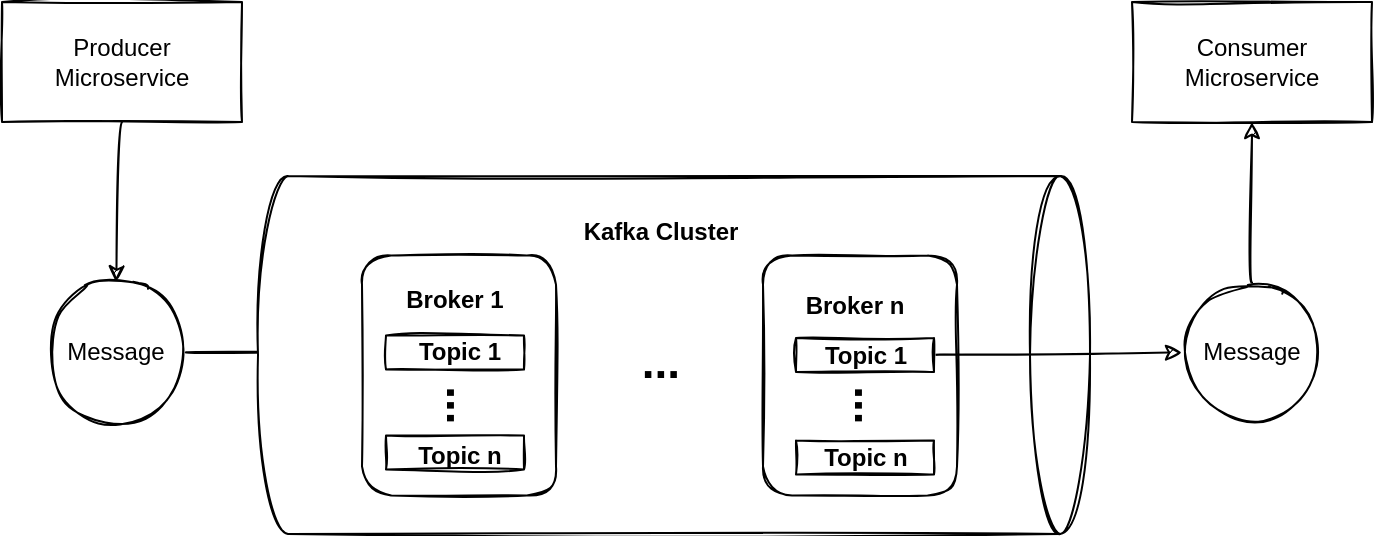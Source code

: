 <mxfile>
    <diagram id="wfMYPycIQKSs0gvgFBlm" name="Page-1">
        <mxGraphModel dx="1569" dy="663" grid="0" gridSize="10" guides="1" tooltips="1" connect="1" arrows="1" fold="1" page="0" pageScale="1" pageWidth="850" pageHeight="1100" background="#ffffff" math="0" shadow="0">
            <root>
                <mxCell id="0"/>
                <mxCell id="1" parent="0"/>
                <mxCell id="10" style="edgeStyle=none;curved=1;rounded=1;sketch=1;html=1;exitX=0.5;exitY=1;exitDx=0;exitDy=0;entryX=0.5;entryY=0;entryDx=0;entryDy=0;fontColor=#000000;strokeColor=#000000;" edge="1" parent="1" source="2" target="3">
                    <mxGeometry relative="1" as="geometry"/>
                </mxCell>
                <mxCell id="2" value="Producer Microservice" style="rounded=0;whiteSpace=wrap;html=1;sketch=1;fillColor=#FFFFFF;strokeColor=#000000;fontColor=#000000;" vertex="1" parent="1">
                    <mxGeometry x="-136" y="197" width="120" height="60" as="geometry"/>
                </mxCell>
                <mxCell id="29" style="edgeStyle=none;curved=1;rounded=1;sketch=1;html=1;exitX=1;exitY=0.5;exitDx=0;exitDy=0;entryX=0;entryY=0.5;entryDx=0;entryDy=0;fontSize=12;fontColor=#000000;strokeColor=#000000;" edge="1" parent="1" source="3" target="18">
                    <mxGeometry relative="1" as="geometry"/>
                </mxCell>
                <mxCell id="3" value="Message" style="ellipse;whiteSpace=wrap;html=1;aspect=fixed;rounded=1;sketch=1;fontColor=#000000;strokeColor=#000000;fillColor=#FFFFFF;" vertex="1" parent="1">
                    <mxGeometry x="-114" y="337.25" width="70" height="70" as="geometry"/>
                </mxCell>
                <mxCell id="6" value="Consumer Microservice" style="rounded=0;whiteSpace=wrap;html=1;sketch=1;fillColor=#FFFFFF;strokeColor=#000000;fontColor=#000000;" vertex="1" parent="1">
                    <mxGeometry x="429" y="197" width="120" height="60" as="geometry"/>
                </mxCell>
                <mxCell id="30" style="edgeStyle=none;curved=1;rounded=1;sketch=1;html=1;exitX=0.5;exitY=0;exitDx=0;exitDy=0;entryX=0.5;entryY=1;entryDx=0;entryDy=0;fontSize=12;fontColor=#000000;strokeColor=#000000;" edge="1" parent="1" source="7" target="6">
                    <mxGeometry relative="1" as="geometry"/>
                </mxCell>
                <mxCell id="7" value="Message" style="ellipse;whiteSpace=wrap;html=1;aspect=fixed;rounded=1;sketch=1;fontColor=#000000;strokeColor=#000000;fillColor=#FFFFFF;" vertex="1" parent="1">
                    <mxGeometry x="454" y="337.25" width="70" height="70" as="geometry"/>
                </mxCell>
                <mxCell id="11" value="" style="shape=cylinder3;whiteSpace=wrap;html=1;boundedLbl=1;backgroundOutline=1;size=15;rounded=1;sketch=1;fontColor=#000000;strokeColor=#000000;fillColor=#FFFFFF;direction=south;" vertex="1" parent="1">
                    <mxGeometry x="-8" y="284" width="416" height="179" as="geometry"/>
                </mxCell>
                <mxCell id="12" value="&lt;b&gt;Kafka Cluster&lt;/b&gt;" style="text;html=1;strokeColor=none;fillColor=none;align=center;verticalAlign=middle;whiteSpace=wrap;rounded=0;sketch=1;fontColor=#000000;" vertex="1" parent="1">
                    <mxGeometry x="141.5" y="296.75" width="103" height="30" as="geometry"/>
                </mxCell>
                <mxCell id="13" value="" style="rounded=1;whiteSpace=wrap;html=1;sketch=1;fontColor=#000000;strokeColor=#000000;fillColor=#FFFFFF;direction=south;" vertex="1" parent="1">
                    <mxGeometry x="44" y="323.75" width="97" height="120" as="geometry"/>
                </mxCell>
                <mxCell id="14" value="&lt;b&gt;Broker 1&lt;/b&gt;" style="text;html=1;strokeColor=none;fillColor=none;align=center;verticalAlign=middle;whiteSpace=wrap;rounded=0;sketch=1;fontColor=#000000;" vertex="1" parent="1">
                    <mxGeometry x="38.5" y="330.75" width="103" height="30" as="geometry"/>
                </mxCell>
                <mxCell id="15" value="" style="rounded=1;whiteSpace=wrap;html=1;sketch=1;fontColor=#000000;strokeColor=#000000;fillColor=#FFFFFF;direction=south;" vertex="1" parent="1">
                    <mxGeometry x="244.5" y="323.75" width="97" height="120" as="geometry"/>
                </mxCell>
                <mxCell id="16" value="&lt;b&gt;Broker n&lt;/b&gt;" style="text;html=1;strokeColor=none;fillColor=none;align=center;verticalAlign=middle;whiteSpace=wrap;rounded=0;sketch=1;fontColor=#000000;" vertex="1" parent="1">
                    <mxGeometry x="238.5" y="333.75" width="103" height="30" as="geometry"/>
                </mxCell>
                <mxCell id="17" value="&lt;b&gt;&lt;font style=&quot;font-size: 23px&quot;&gt;...&lt;/font&gt;&lt;/b&gt;" style="text;html=1;strokeColor=none;fillColor=none;align=center;verticalAlign=middle;whiteSpace=wrap;rounded=0;sketch=1;fontColor=#000000;" vertex="1" parent="1">
                    <mxGeometry x="141.5" y="362.25" width="103" height="30" as="geometry"/>
                </mxCell>
                <mxCell id="18" value="" style="rounded=0;whiteSpace=wrap;html=1;sketch=1;fontSize=23;fontColor=#000000;strokeColor=#000000;fillColor=#FFFFFF;align=center;" vertex="1" parent="1">
                    <mxGeometry x="56" y="363.75" width="69" height="17" as="geometry"/>
                </mxCell>
                <mxCell id="20" value="&lt;b&gt;Topic 1&lt;/b&gt;" style="text;html=1;strokeColor=none;fillColor=none;align=center;verticalAlign=middle;whiteSpace=wrap;rounded=0;sketch=1;fontColor=#000000;" vertex="1" parent="1">
                    <mxGeometry x="69.5" y="365" width="46" height="14.5" as="geometry"/>
                </mxCell>
                <mxCell id="21" value="&lt;b&gt;&lt;font style=&quot;font-size: 23px&quot;&gt;...&lt;/font&gt;&lt;/b&gt;" style="text;html=1;strokeColor=none;fillColor=none;align=center;verticalAlign=middle;whiteSpace=wrap;rounded=0;sketch=1;fontColor=#000000;rotation=90;" vertex="1" parent="1">
                    <mxGeometry x="43" y="383.75" width="103" height="30" as="geometry"/>
                </mxCell>
                <mxCell id="22" value="" style="rounded=0;whiteSpace=wrap;html=1;sketch=1;fontSize=23;fontColor=#000000;strokeColor=#000000;fillColor=#FFFFFF;align=center;" vertex="1" parent="1">
                    <mxGeometry x="56" y="413.75" width="69" height="17" as="geometry"/>
                </mxCell>
                <mxCell id="23" value="&lt;b&gt;Topic n&lt;/b&gt;" style="text;html=1;strokeColor=none;fillColor=none;align=center;verticalAlign=middle;whiteSpace=wrap;rounded=0;sketch=1;fontColor=#000000;" vertex="1" parent="1">
                    <mxGeometry x="69.5" y="416.25" width="46" height="14.5" as="geometry"/>
                </mxCell>
                <mxCell id="31" style="edgeStyle=none;curved=1;rounded=1;sketch=1;html=1;exitX=1;exitY=0.5;exitDx=0;exitDy=0;entryX=0;entryY=0.5;entryDx=0;entryDy=0;fontSize=12;fontColor=#000000;strokeColor=#000000;" edge="1" parent="1" source="24" target="7">
                    <mxGeometry relative="1" as="geometry"/>
                </mxCell>
                <mxCell id="24" value="" style="rounded=0;whiteSpace=wrap;html=1;sketch=1;fontSize=23;fontColor=#000000;strokeColor=#000000;fillColor=#FFFFFF;align=center;" vertex="1" parent="1">
                    <mxGeometry x="261" y="365" width="69" height="17" as="geometry"/>
                </mxCell>
                <mxCell id="25" value="" style="rounded=0;whiteSpace=wrap;html=1;sketch=1;fontSize=23;fontColor=#000000;strokeColor=#000000;fillColor=#FFFFFF;align=center;" vertex="1" parent="1">
                    <mxGeometry x="261" y="416.25" width="69" height="17" as="geometry"/>
                </mxCell>
                <mxCell id="26" value="&lt;b&gt;&lt;font style=&quot;font-size: 23px&quot;&gt;...&lt;/font&gt;&lt;/b&gt;" style="text;html=1;strokeColor=none;fillColor=none;align=center;verticalAlign=middle;whiteSpace=wrap;rounded=0;sketch=1;fontColor=#000000;rotation=90;" vertex="1" parent="1">
                    <mxGeometry x="247" y="383.75" width="103" height="30" as="geometry"/>
                </mxCell>
                <mxCell id="27" value="&lt;b&gt;Topic 1&lt;/b&gt;" style="text;html=1;strokeColor=none;fillColor=none;align=center;verticalAlign=middle;whiteSpace=wrap;rounded=0;sketch=1;fontColor=#000000;" vertex="1" parent="1">
                    <mxGeometry x="272.5" y="366.25" width="46" height="14.5" as="geometry"/>
                </mxCell>
                <mxCell id="28" value="&lt;b&gt;Topic n&lt;/b&gt;" style="text;html=1;strokeColor=none;fillColor=none;align=center;verticalAlign=middle;whiteSpace=wrap;rounded=0;sketch=1;fontColor=#000000;" vertex="1" parent="1">
                    <mxGeometry x="272.5" y="417.5" width="46" height="14.5" as="geometry"/>
                </mxCell>
            </root>
        </mxGraphModel>
    </diagram>
</mxfile>
